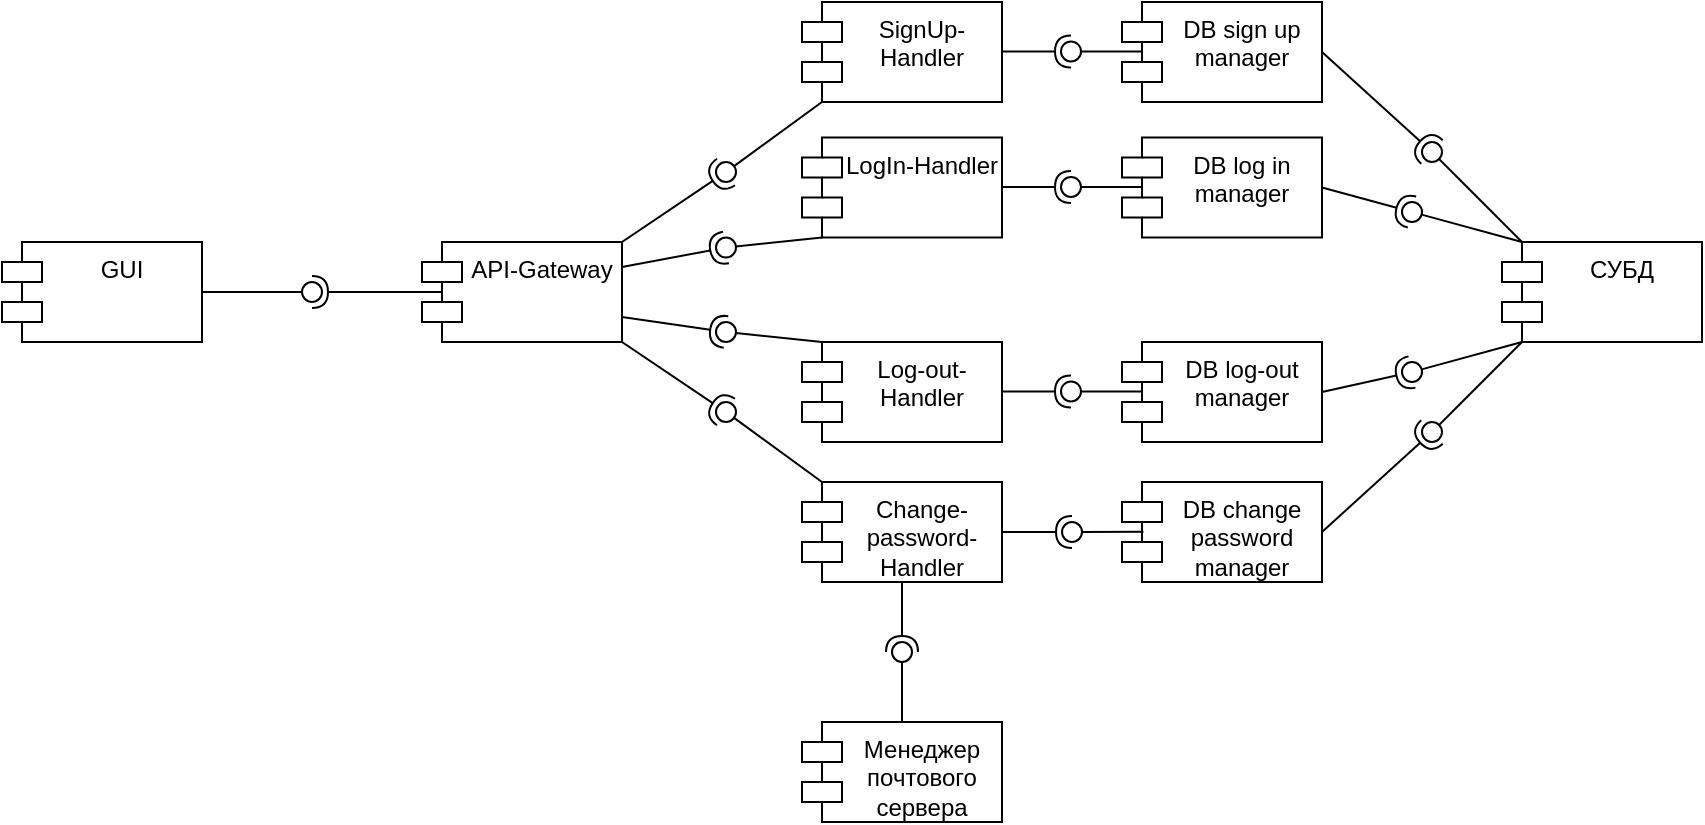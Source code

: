 <mxfile version="23.1.8" type="google">
  <diagram name="Страница — 1" id="j93UKnRLr3luePKZLkut">
    <mxGraphModel grid="1" page="1" gridSize="10" guides="1" tooltips="1" connect="1" arrows="1" fold="1" pageScale="1" pageWidth="827" pageHeight="1169" math="0" shadow="0">
      <root>
        <mxCell id="0" />
        <mxCell id="1" parent="0" />
        <mxCell id="C9lhTE95io52mAebtXfu-1" value="GUI" style="shape=module;align=left;spacingLeft=20;align=center;verticalAlign=top;whiteSpace=wrap;html=1;" vertex="1" parent="1">
          <mxGeometry x="60" y="430" width="100" height="50" as="geometry" />
        </mxCell>
        <mxCell id="C9lhTE95io52mAebtXfu-2" value="" style="rounded=0;orthogonalLoop=1;jettySize=auto;html=1;endArrow=halfCircle;endFill=0;endSize=6;strokeWidth=1;sketch=0;" edge="1" parent="1" target="C9lhTE95io52mAebtXfu-4">
          <mxGeometry relative="1" as="geometry">
            <mxPoint x="280" y="455" as="sourcePoint" />
          </mxGeometry>
        </mxCell>
        <mxCell id="C9lhTE95io52mAebtXfu-3" value="" style="rounded=0;orthogonalLoop=1;jettySize=auto;html=1;endArrow=oval;endFill=0;sketch=0;sourcePerimeterSpacing=0;targetPerimeterSpacing=0;endSize=10;exitX=1;exitY=0.5;exitDx=0;exitDy=0;" edge="1" parent="1" source="C9lhTE95io52mAebtXfu-1" target="C9lhTE95io52mAebtXfu-4">
          <mxGeometry relative="1" as="geometry">
            <mxPoint x="480" y="440" as="sourcePoint" />
          </mxGeometry>
        </mxCell>
        <mxCell id="C9lhTE95io52mAebtXfu-4" value="" style="ellipse;whiteSpace=wrap;html=1;align=center;aspect=fixed;fillColor=none;strokeColor=none;resizable=0;perimeter=centerPerimeter;rotatable=0;allowArrows=0;points=[];outlineConnect=1;" vertex="1" parent="1">
          <mxGeometry x="210" y="450" width="10" height="10" as="geometry" />
        </mxCell>
        <mxCell id="C9lhTE95io52mAebtXfu-5" value="API-Gateway" style="shape=module;align=left;spacingLeft=20;align=center;verticalAlign=top;whiteSpace=wrap;html=1;" vertex="1" parent="1">
          <mxGeometry x="270" y="430" width="100" height="50" as="geometry" />
        </mxCell>
        <mxCell id="C9lhTE95io52mAebtXfu-6" value="SignUp-Handler" style="shape=module;align=left;spacingLeft=20;align=center;verticalAlign=top;whiteSpace=wrap;html=1;" vertex="1" parent="1">
          <mxGeometry x="460" y="310" width="100" height="50" as="geometry" />
        </mxCell>
        <mxCell id="C9lhTE95io52mAebtXfu-7" value="LogIn-Handler" style="shape=module;align=left;spacingLeft=20;align=center;verticalAlign=top;whiteSpace=wrap;html=1;" vertex="1" parent="1">
          <mxGeometry x="460" y="377.75" width="100" height="50" as="geometry" />
        </mxCell>
        <mxCell id="C9lhTE95io52mAebtXfu-9" value="Log-out-Handler" style="shape=module;align=left;spacingLeft=20;align=center;verticalAlign=top;whiteSpace=wrap;html=1;" vertex="1" parent="1">
          <mxGeometry x="460" y="480" width="100" height="50" as="geometry" />
        </mxCell>
        <mxCell id="C9lhTE95io52mAebtXfu-10" value="Change-password-Handler" style="shape=module;align=left;spacingLeft=20;align=center;verticalAlign=top;whiteSpace=wrap;html=1;" vertex="1" parent="1">
          <mxGeometry x="460" y="550" width="100" height="50" as="geometry" />
        </mxCell>
        <mxCell id="C9lhTE95io52mAebtXfu-11" value="" style="rounded=0;orthogonalLoop=1;jettySize=auto;html=1;endArrow=halfCircle;endFill=0;endSize=6;strokeWidth=1;sketch=0;exitX=1;exitY=0;exitDx=0;exitDy=0;" edge="1" parent="1" source="C9lhTE95io52mAebtXfu-5" target="C9lhTE95io52mAebtXfu-13">
          <mxGeometry relative="1" as="geometry">
            <mxPoint x="530" y="455" as="sourcePoint" />
          </mxGeometry>
        </mxCell>
        <mxCell id="C9lhTE95io52mAebtXfu-12" value="" style="rounded=0;orthogonalLoop=1;jettySize=auto;html=1;endArrow=oval;endFill=0;sketch=0;sourcePerimeterSpacing=0;targetPerimeterSpacing=0;endSize=10;exitX=0;exitY=1;exitDx=10;exitDy=0;exitPerimeter=0;" edge="1" parent="1" source="C9lhTE95io52mAebtXfu-6" target="C9lhTE95io52mAebtXfu-13">
          <mxGeometry relative="1" as="geometry">
            <mxPoint x="410" y="420" as="sourcePoint" />
          </mxGeometry>
        </mxCell>
        <mxCell id="C9lhTE95io52mAebtXfu-13" value="" style="ellipse;whiteSpace=wrap;html=1;align=center;aspect=fixed;fillColor=none;strokeColor=none;resizable=0;perimeter=centerPerimeter;rotatable=0;allowArrows=0;points=[];outlineConnect=1;" vertex="1" parent="1">
          <mxGeometry x="417" y="390" width="10" height="10" as="geometry" />
        </mxCell>
        <mxCell id="C9lhTE95io52mAebtXfu-18" value="" style="rounded=0;orthogonalLoop=1;jettySize=auto;html=1;endArrow=halfCircle;endFill=0;endSize=6;strokeWidth=1;sketch=0;exitX=1;exitY=0.25;exitDx=0;exitDy=0;" edge="1" parent="1" source="C9lhTE95io52mAebtXfu-5" target="C9lhTE95io52mAebtXfu-20">
          <mxGeometry relative="1" as="geometry">
            <mxPoint x="530" y="375" as="sourcePoint" />
          </mxGeometry>
        </mxCell>
        <mxCell id="C9lhTE95io52mAebtXfu-19" value="" style="rounded=0;orthogonalLoop=1;jettySize=auto;html=1;endArrow=oval;endFill=0;sketch=0;sourcePerimeterSpacing=0;targetPerimeterSpacing=0;endSize=10;exitX=0;exitY=1;exitDx=10;exitDy=0;exitPerimeter=0;" edge="1" parent="1" source="C9lhTE95io52mAebtXfu-7" target="C9lhTE95io52mAebtXfu-20">
          <mxGeometry relative="1" as="geometry">
            <mxPoint x="490" y="375" as="sourcePoint" />
          </mxGeometry>
        </mxCell>
        <mxCell id="C9lhTE95io52mAebtXfu-20" value="" style="ellipse;whiteSpace=wrap;html=1;align=center;aspect=fixed;fillColor=none;strokeColor=none;resizable=0;perimeter=centerPerimeter;rotatable=0;allowArrows=0;points=[];outlineConnect=1;" vertex="1" parent="1">
          <mxGeometry x="417" y="427.75" width="10" height="10" as="geometry" />
        </mxCell>
        <mxCell id="C9lhTE95io52mAebtXfu-23" value="" style="ellipse;whiteSpace=wrap;html=1;align=center;aspect=fixed;fillColor=none;strokeColor=none;resizable=0;perimeter=centerPerimeter;rotatable=0;allowArrows=0;points=[];outlineConnect=1;" vertex="1" parent="1">
          <mxGeometry x="417" y="450" width="10" height="10" as="geometry" />
        </mxCell>
        <mxCell id="C9lhTE95io52mAebtXfu-25" value="" style="rounded=0;orthogonalLoop=1;jettySize=auto;html=1;endArrow=halfCircle;endFill=0;endSize=6;strokeWidth=1;sketch=0;exitX=1;exitY=0.75;exitDx=0;exitDy=0;" edge="1" parent="1" source="C9lhTE95io52mAebtXfu-5" target="C9lhTE95io52mAebtXfu-27">
          <mxGeometry relative="1" as="geometry">
            <mxPoint x="470" y="445" as="sourcePoint" />
          </mxGeometry>
        </mxCell>
        <mxCell id="C9lhTE95io52mAebtXfu-26" value="" style="rounded=0;orthogonalLoop=1;jettySize=auto;html=1;endArrow=oval;endFill=0;sketch=0;sourcePerimeterSpacing=0;targetPerimeterSpacing=0;endSize=10;exitX=0;exitY=0;exitDx=10;exitDy=0;exitPerimeter=0;" edge="1" parent="1" source="C9lhTE95io52mAebtXfu-9" target="C9lhTE95io52mAebtXfu-27">
          <mxGeometry relative="1" as="geometry">
            <mxPoint x="430" y="445" as="sourcePoint" />
          </mxGeometry>
        </mxCell>
        <mxCell id="C9lhTE95io52mAebtXfu-27" value="" style="ellipse;whiteSpace=wrap;html=1;align=center;aspect=fixed;fillColor=none;strokeColor=none;resizable=0;perimeter=centerPerimeter;rotatable=0;allowArrows=0;points=[];outlineConnect=1;" vertex="1" parent="1">
          <mxGeometry x="417" y="470" width="10" height="10" as="geometry" />
        </mxCell>
        <mxCell id="C9lhTE95io52mAebtXfu-28" value="" style="rounded=0;orthogonalLoop=1;jettySize=auto;html=1;endArrow=halfCircle;endFill=0;endSize=6;strokeWidth=1;sketch=0;exitX=1;exitY=1;exitDx=0;exitDy=0;" edge="1" parent="1" source="C9lhTE95io52mAebtXfu-5" target="C9lhTE95io52mAebtXfu-30">
          <mxGeometry relative="1" as="geometry">
            <mxPoint x="470" y="525" as="sourcePoint" />
          </mxGeometry>
        </mxCell>
        <mxCell id="C9lhTE95io52mAebtXfu-29" value="" style="rounded=0;orthogonalLoop=1;jettySize=auto;html=1;endArrow=oval;endFill=0;sketch=0;sourcePerimeterSpacing=0;targetPerimeterSpacing=0;endSize=10;exitX=0;exitY=0;exitDx=10;exitDy=0;exitPerimeter=0;" edge="1" parent="1" source="C9lhTE95io52mAebtXfu-10" target="C9lhTE95io52mAebtXfu-30">
          <mxGeometry relative="1" as="geometry">
            <mxPoint x="430" y="525" as="sourcePoint" />
          </mxGeometry>
        </mxCell>
        <mxCell id="C9lhTE95io52mAebtXfu-30" value="" style="ellipse;whiteSpace=wrap;html=1;align=center;aspect=fixed;fillColor=none;strokeColor=none;resizable=0;perimeter=centerPerimeter;rotatable=0;allowArrows=0;points=[];outlineConnect=1;" vertex="1" parent="1">
          <mxGeometry x="417" y="510" width="10" height="10" as="geometry" />
        </mxCell>
        <mxCell id="C9lhTE95io52mAebtXfu-32" value="DB sign up manager" style="shape=module;align=left;spacingLeft=20;align=center;verticalAlign=top;whiteSpace=wrap;html=1;" vertex="1" parent="1">
          <mxGeometry x="620" y="310" width="100" height="50" as="geometry" />
        </mxCell>
        <mxCell id="C9lhTE95io52mAebtXfu-33" value="DB log in manager" style="shape=module;align=left;spacingLeft=20;align=center;verticalAlign=top;whiteSpace=wrap;html=1;" vertex="1" parent="1">
          <mxGeometry x="620" y="377.75" width="100" height="50" as="geometry" />
        </mxCell>
        <mxCell id="C9lhTE95io52mAebtXfu-34" value="DB log-out manager" style="shape=module;align=left;spacingLeft=20;align=center;verticalAlign=top;whiteSpace=wrap;html=1;" vertex="1" parent="1">
          <mxGeometry x="620" y="480" width="100" height="50" as="geometry" />
        </mxCell>
        <mxCell id="C9lhTE95io52mAebtXfu-35" value="DB change password manager" style="shape=module;align=left;spacingLeft=20;align=center;verticalAlign=top;whiteSpace=wrap;html=1;" vertex="1" parent="1">
          <mxGeometry x="620" y="550" width="100" height="50" as="geometry" />
        </mxCell>
        <mxCell id="C9lhTE95io52mAebtXfu-36" value="СУБД" style="shape=module;align=left;spacingLeft=20;align=center;verticalAlign=top;whiteSpace=wrap;html=1;" vertex="1" parent="1">
          <mxGeometry x="810" y="430" width="100" height="50" as="geometry" />
        </mxCell>
        <mxCell id="C9lhTE95io52mAebtXfu-37" value="Менеджер почтового сервера" style="shape=module;align=left;spacingLeft=20;align=center;verticalAlign=top;whiteSpace=wrap;html=1;" vertex="1" parent="1">
          <mxGeometry x="460" y="670" width="100" height="50" as="geometry" />
        </mxCell>
        <mxCell id="C9lhTE95io52mAebtXfu-38" value="" style="rounded=0;orthogonalLoop=1;jettySize=auto;html=1;endArrow=halfCircle;endFill=0;endSize=6;strokeWidth=1;sketch=0;exitX=1;exitY=0.5;exitDx=0;exitDy=0;" edge="1" parent="1" source="C9lhTE95io52mAebtXfu-10" target="C9lhTE95io52mAebtXfu-40">
          <mxGeometry relative="1" as="geometry">
            <mxPoint x="520" y="565" as="sourcePoint" />
          </mxGeometry>
        </mxCell>
        <mxCell id="C9lhTE95io52mAebtXfu-39" value="" style="rounded=0;orthogonalLoop=1;jettySize=auto;html=1;endArrow=oval;endFill=0;sketch=0;sourcePerimeterSpacing=0;targetPerimeterSpacing=0;endSize=10;exitX=0.107;exitY=0.497;exitDx=0;exitDy=0;exitPerimeter=0;" edge="1" parent="1" source="C9lhTE95io52mAebtXfu-35" target="C9lhTE95io52mAebtXfu-40">
          <mxGeometry relative="1" as="geometry">
            <mxPoint x="480" y="565" as="sourcePoint" />
          </mxGeometry>
        </mxCell>
        <mxCell id="C9lhTE95io52mAebtXfu-40" value="" style="ellipse;whiteSpace=wrap;html=1;align=center;aspect=fixed;fillColor=none;strokeColor=none;resizable=0;perimeter=centerPerimeter;rotatable=0;allowArrows=0;points=[];outlineConnect=1;" vertex="1" parent="1">
          <mxGeometry x="590" y="570" width="10" height="10" as="geometry" />
        </mxCell>
        <mxCell id="C9lhTE95io52mAebtXfu-41" value="" style="rounded=0;orthogonalLoop=1;jettySize=auto;html=1;endArrow=halfCircle;endFill=0;endSize=6;strokeWidth=1;sketch=0;exitX=0.5;exitY=1;exitDx=0;exitDy=0;" edge="1" parent="1" source="C9lhTE95io52mAebtXfu-10" target="C9lhTE95io52mAebtXfu-43">
          <mxGeometry relative="1" as="geometry">
            <mxPoint x="530" y="620" as="sourcePoint" />
          </mxGeometry>
        </mxCell>
        <mxCell id="C9lhTE95io52mAebtXfu-42" value="" style="rounded=0;orthogonalLoop=1;jettySize=auto;html=1;endArrow=oval;endFill=0;sketch=0;sourcePerimeterSpacing=0;targetPerimeterSpacing=0;endSize=10;exitX=0.5;exitY=0;exitDx=0;exitDy=0;" edge="1" parent="1" source="C9lhTE95io52mAebtXfu-37" target="C9lhTE95io52mAebtXfu-43">
          <mxGeometry relative="1" as="geometry">
            <mxPoint x="670" y="685" as="sourcePoint" />
          </mxGeometry>
        </mxCell>
        <mxCell id="C9lhTE95io52mAebtXfu-43" value="" style="ellipse;whiteSpace=wrap;html=1;align=center;aspect=fixed;fillColor=none;strokeColor=none;resizable=0;perimeter=centerPerimeter;rotatable=0;allowArrows=0;points=[];outlineConnect=1;" vertex="1" parent="1">
          <mxGeometry x="505" y="630" width="10" height="10" as="geometry" />
        </mxCell>
        <mxCell id="C9lhTE95io52mAebtXfu-44" value="" style="rounded=0;orthogonalLoop=1;jettySize=auto;html=1;endArrow=halfCircle;endFill=0;endSize=6;strokeWidth=1;sketch=0;exitX=1;exitY=0.5;exitDx=0;exitDy=0;" edge="1" parent="1">
          <mxGeometry relative="1" as="geometry">
            <mxPoint x="559.5" y="504.71" as="sourcePoint" />
            <mxPoint x="594.5" y="504.71" as="targetPoint" />
          </mxGeometry>
        </mxCell>
        <mxCell id="C9lhTE95io52mAebtXfu-45" value="" style="rounded=0;orthogonalLoop=1;jettySize=auto;html=1;endArrow=oval;endFill=0;sketch=0;sourcePerimeterSpacing=0;targetPerimeterSpacing=0;endSize=10;exitX=0.107;exitY=0.497;exitDx=0;exitDy=0;exitPerimeter=0;" edge="1" parent="1">
          <mxGeometry relative="1" as="geometry">
            <mxPoint x="630.5" y="504.71" as="sourcePoint" />
            <mxPoint x="594.5" y="504.71" as="targetPoint" />
          </mxGeometry>
        </mxCell>
        <mxCell id="C9lhTE95io52mAebtXfu-46" value="" style="rounded=0;orthogonalLoop=1;jettySize=auto;html=1;endArrow=halfCircle;endFill=0;endSize=6;strokeWidth=1;sketch=0;exitX=1;exitY=0.5;exitDx=0;exitDy=0;" edge="1" parent="1">
          <mxGeometry relative="1" as="geometry">
            <mxPoint x="559.5" y="402.46" as="sourcePoint" />
            <mxPoint x="594.5" y="402.46" as="targetPoint" />
          </mxGeometry>
        </mxCell>
        <mxCell id="C9lhTE95io52mAebtXfu-47" value="" style="rounded=0;orthogonalLoop=1;jettySize=auto;html=1;endArrow=oval;endFill=0;sketch=0;sourcePerimeterSpacing=0;targetPerimeterSpacing=0;endSize=10;exitX=0.107;exitY=0.497;exitDx=0;exitDy=0;exitPerimeter=0;" edge="1" parent="1">
          <mxGeometry relative="1" as="geometry">
            <mxPoint x="630.5" y="402.46" as="sourcePoint" />
            <mxPoint x="594.5" y="402.46" as="targetPoint" />
          </mxGeometry>
        </mxCell>
        <mxCell id="C9lhTE95io52mAebtXfu-48" value="" style="rounded=0;orthogonalLoop=1;jettySize=auto;html=1;endArrow=halfCircle;endFill=0;endSize=6;strokeWidth=1;sketch=0;exitX=1;exitY=0.5;exitDx=0;exitDy=0;" edge="1" parent="1">
          <mxGeometry relative="1" as="geometry">
            <mxPoint x="559.5" y="334.71" as="sourcePoint" />
            <mxPoint x="594.5" y="334.71" as="targetPoint" />
          </mxGeometry>
        </mxCell>
        <mxCell id="C9lhTE95io52mAebtXfu-49" value="" style="rounded=0;orthogonalLoop=1;jettySize=auto;html=1;endArrow=oval;endFill=0;sketch=0;sourcePerimeterSpacing=0;targetPerimeterSpacing=0;endSize=10;exitX=0.107;exitY=0.497;exitDx=0;exitDy=0;exitPerimeter=0;" edge="1" parent="1">
          <mxGeometry relative="1" as="geometry">
            <mxPoint x="630.5" y="334.71" as="sourcePoint" />
            <mxPoint x="594.5" y="334.71" as="targetPoint" />
          </mxGeometry>
        </mxCell>
        <mxCell id="C9lhTE95io52mAebtXfu-50" value="" style="rounded=0;orthogonalLoop=1;jettySize=auto;html=1;endArrow=halfCircle;endFill=0;endSize=6;strokeWidth=1;sketch=0;exitX=1;exitY=0.5;exitDx=0;exitDy=0;" edge="1" parent="1" source="C9lhTE95io52mAebtXfu-32" target="C9lhTE95io52mAebtXfu-52">
          <mxGeometry relative="1" as="geometry">
            <mxPoint x="560" y="475" as="sourcePoint" />
          </mxGeometry>
        </mxCell>
        <mxCell id="C9lhTE95io52mAebtXfu-51" value="" style="rounded=0;orthogonalLoop=1;jettySize=auto;html=1;endArrow=oval;endFill=0;sketch=0;sourcePerimeterSpacing=0;targetPerimeterSpacing=0;endSize=10;exitX=0;exitY=0;exitDx=10;exitDy=0;exitPerimeter=0;" edge="1" parent="1" source="C9lhTE95io52mAebtXfu-36" target="C9lhTE95io52mAebtXfu-52">
          <mxGeometry relative="1" as="geometry">
            <mxPoint x="520" y="475" as="sourcePoint" />
          </mxGeometry>
        </mxCell>
        <mxCell id="C9lhTE95io52mAebtXfu-52" value="" style="ellipse;whiteSpace=wrap;html=1;align=center;aspect=fixed;fillColor=none;strokeColor=none;resizable=0;perimeter=centerPerimeter;rotatable=0;allowArrows=0;points=[];outlineConnect=1;" vertex="1" parent="1">
          <mxGeometry x="770" y="380" width="10" height="10" as="geometry" />
        </mxCell>
        <mxCell id="C9lhTE95io52mAebtXfu-53" value="" style="rounded=0;orthogonalLoop=1;jettySize=auto;html=1;endArrow=halfCircle;endFill=0;endSize=6;strokeWidth=1;sketch=0;exitX=1;exitY=0.5;exitDx=0;exitDy=0;" edge="1" parent="1" source="C9lhTE95io52mAebtXfu-34" target="C9lhTE95io52mAebtXfu-55">
          <mxGeometry relative="1" as="geometry">
            <mxPoint x="560" y="475" as="sourcePoint" />
          </mxGeometry>
        </mxCell>
        <mxCell id="C9lhTE95io52mAebtXfu-54" value="" style="rounded=0;orthogonalLoop=1;jettySize=auto;html=1;endArrow=oval;endFill=0;sketch=0;sourcePerimeterSpacing=0;targetPerimeterSpacing=0;endSize=10;exitX=0;exitY=1;exitDx=10;exitDy=0;exitPerimeter=0;" edge="1" parent="1" source="C9lhTE95io52mAebtXfu-36" target="C9lhTE95io52mAebtXfu-55">
          <mxGeometry relative="1" as="geometry">
            <mxPoint x="520" y="475" as="sourcePoint" />
          </mxGeometry>
        </mxCell>
        <mxCell id="C9lhTE95io52mAebtXfu-55" value="" style="ellipse;whiteSpace=wrap;html=1;align=center;aspect=fixed;fillColor=none;strokeColor=none;resizable=0;perimeter=centerPerimeter;rotatable=0;allowArrows=0;points=[];outlineConnect=1;" vertex="1" parent="1">
          <mxGeometry x="760" y="490" width="10" height="10" as="geometry" />
        </mxCell>
        <mxCell id="C9lhTE95io52mAebtXfu-56" value="" style="rounded=0;orthogonalLoop=1;jettySize=auto;html=1;endArrow=halfCircle;endFill=0;endSize=6;strokeWidth=1;sketch=0;exitX=1;exitY=0.5;exitDx=0;exitDy=0;" edge="1" parent="1" source="C9lhTE95io52mAebtXfu-33" target="C9lhTE95io52mAebtXfu-58">
          <mxGeometry relative="1" as="geometry">
            <mxPoint x="560" y="475" as="sourcePoint" />
          </mxGeometry>
        </mxCell>
        <mxCell id="C9lhTE95io52mAebtXfu-57" value="" style="rounded=0;orthogonalLoop=1;jettySize=auto;html=1;endArrow=oval;endFill=0;sketch=0;sourcePerimeterSpacing=0;targetPerimeterSpacing=0;endSize=10;" edge="1" parent="1" target="C9lhTE95io52mAebtXfu-58">
          <mxGeometry relative="1" as="geometry">
            <mxPoint x="820" y="430" as="sourcePoint" />
          </mxGeometry>
        </mxCell>
        <mxCell id="C9lhTE95io52mAebtXfu-58" value="" style="ellipse;whiteSpace=wrap;html=1;align=center;aspect=fixed;fillColor=none;strokeColor=none;resizable=0;perimeter=centerPerimeter;rotatable=0;allowArrows=0;points=[];outlineConnect=1;" vertex="1" parent="1">
          <mxGeometry x="760" y="410" width="10" height="10" as="geometry" />
        </mxCell>
        <mxCell id="C9lhTE95io52mAebtXfu-62" value="" style="rounded=0;orthogonalLoop=1;jettySize=auto;html=1;endArrow=halfCircle;endFill=0;endSize=6;strokeWidth=1;sketch=0;exitX=1;exitY=0.5;exitDx=0;exitDy=0;" edge="1" parent="1" source="C9lhTE95io52mAebtXfu-35" target="C9lhTE95io52mAebtXfu-64">
          <mxGeometry relative="1" as="geometry">
            <mxPoint x="790" y="485" as="sourcePoint" />
          </mxGeometry>
        </mxCell>
        <mxCell id="C9lhTE95io52mAebtXfu-63" value="" style="rounded=0;orthogonalLoop=1;jettySize=auto;html=1;endArrow=oval;endFill=0;sketch=0;sourcePerimeterSpacing=0;targetPerimeterSpacing=0;endSize=10;exitX=0;exitY=1;exitDx=10;exitDy=0;exitPerimeter=0;" edge="1" parent="1" source="C9lhTE95io52mAebtXfu-36" target="C9lhTE95io52mAebtXfu-64">
          <mxGeometry relative="1" as="geometry">
            <mxPoint x="750" y="485" as="sourcePoint" />
          </mxGeometry>
        </mxCell>
        <mxCell id="C9lhTE95io52mAebtXfu-64" value="" style="ellipse;whiteSpace=wrap;html=1;align=center;aspect=fixed;fillColor=none;strokeColor=none;resizable=0;perimeter=centerPerimeter;rotatable=0;allowArrows=0;points=[];outlineConnect=1;" vertex="1" parent="1">
          <mxGeometry x="770" y="520" width="10" height="10" as="geometry" />
        </mxCell>
      </root>
    </mxGraphModel>
  </diagram>
</mxfile>
